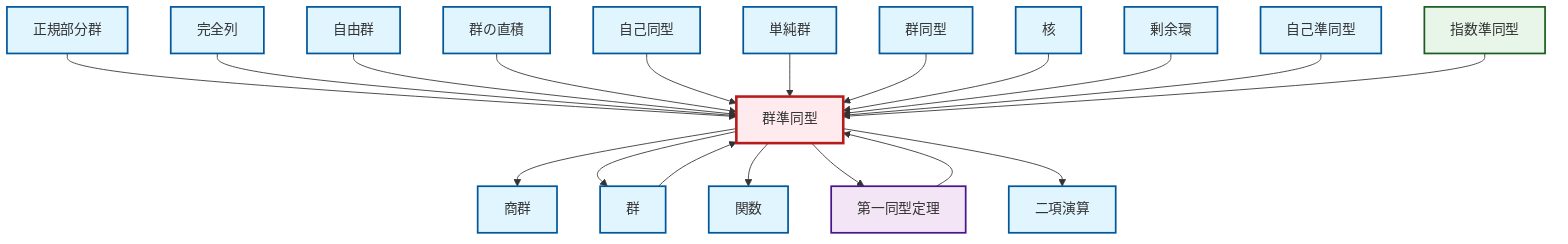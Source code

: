 graph TD
    classDef definition fill:#e1f5fe,stroke:#01579b,stroke-width:2px
    classDef theorem fill:#f3e5f5,stroke:#4a148c,stroke-width:2px
    classDef axiom fill:#fff3e0,stroke:#e65100,stroke-width:2px
    classDef example fill:#e8f5e9,stroke:#1b5e20,stroke-width:2px
    classDef current fill:#ffebee,stroke:#b71c1c,stroke-width:3px
    def-function["関数"]:::definition
    def-quotient-ring["剰余環"]:::definition
    def-isomorphism["群同型"]:::definition
    def-quotient-group["商群"]:::definition
    def-endomorphism["自己準同型"]:::definition
    def-free-group["自由群"]:::definition
    def-simple-group["単純群"]:::definition
    thm-first-isomorphism["第一同型定理"]:::theorem
    def-group["群"]:::definition
    ex-exponential-homomorphism["指数準同型"]:::example
    def-homomorphism["群準同型"]:::definition
    def-binary-operation["二項演算"]:::definition
    def-automorphism["自己同型"]:::definition
    def-exact-sequence["完全列"]:::definition
    def-kernel["核"]:::definition
    def-direct-product["群の直積"]:::definition
    def-normal-subgroup["正規部分群"]:::definition
    def-homomorphism --> def-quotient-group
    def-normal-subgroup --> def-homomorphism
    thm-first-isomorphism --> def-homomorphism
    def-exact-sequence --> def-homomorphism
    def-free-group --> def-homomorphism
    def-direct-product --> def-homomorphism
    def-homomorphism --> def-group
    def-automorphism --> def-homomorphism
    def-simple-group --> def-homomorphism
    def-isomorphism --> def-homomorphism
    def-kernel --> def-homomorphism
    def-quotient-ring --> def-homomorphism
    def-homomorphism --> def-function
    def-endomorphism --> def-homomorphism
    def-homomorphism --> thm-first-isomorphism
    ex-exponential-homomorphism --> def-homomorphism
    def-group --> def-homomorphism
    def-homomorphism --> def-binary-operation
    class def-homomorphism current
